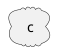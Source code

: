 @startuml
cloud c{
}
'nwdiag {
'  // define group at outside network definitions
'  group {
'    color = "#7777FF";
'
'    web01;
'    web02;
'    db01;
'  }
'
'  network dmz {
'    color = "pink"
'
'    web01;
'    web02;
'  }
'
'  network internal {
'    web01;
'    web02;
'    db01 [shape = database ];
'  }
'
'  network internal2 {
'    color = "LightBlue";
'
'    web01;
'    web02;
'    db01;
'  }
'
'}


@enduml
